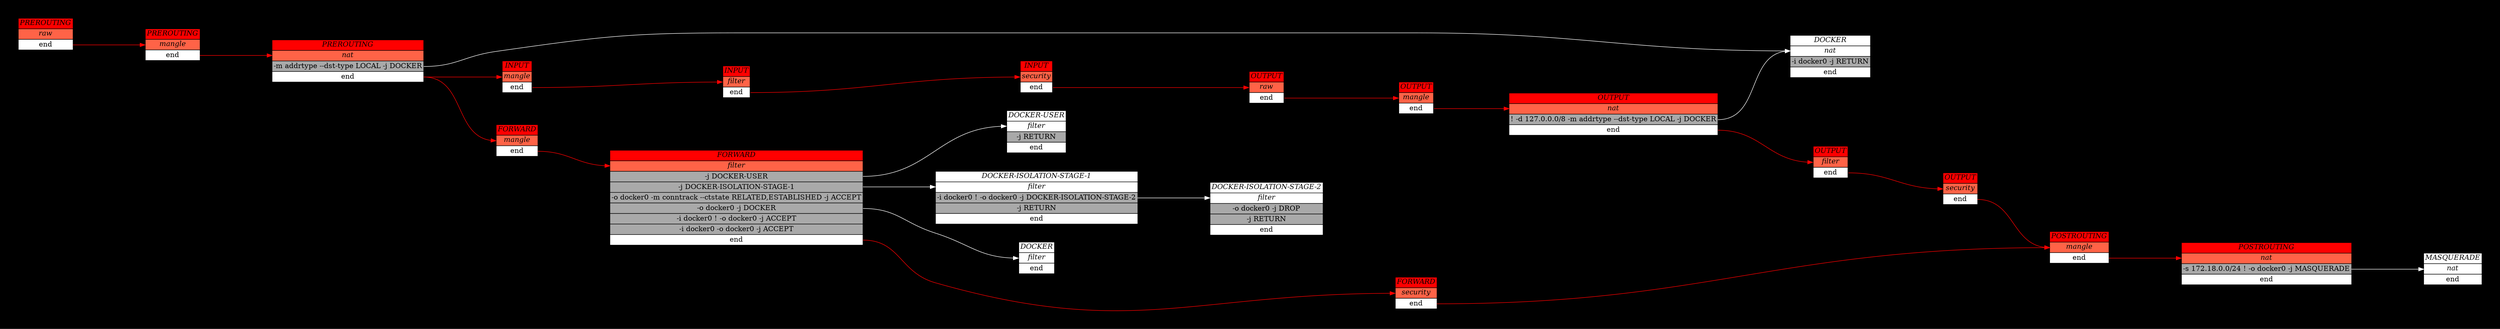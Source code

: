 digraph {
    bgcolor="black"
    graph [pad="0.5", nodesep="0.5", ranksep="2"];
    node [shape=plain]
    rankdir=LR;

raw_PREROUTING [label=<<table border="0" cellborder="1" cellspacing="0">
<tr><td bgcolor="red"><i>PREROUTING</i></td></tr>
<tr><td port="begin" bgcolor="tomato"><i>raw</i></td></tr><tr><td port="end" bgcolor="white">end</td></tr></table>>];raw_OUTPUT [label=<<table border="0" cellborder="1" cellspacing="0">
<tr><td bgcolor="red"><i>OUTPUT</i></td></tr>
<tr><td port="begin" bgcolor="tomato"><i>raw</i></td></tr><tr><td port="end" bgcolor="white">end</td></tr></table>>];filter_INPUT [label=<<table border="0" cellborder="1" cellspacing="0">
<tr><td bgcolor="red"><i>INPUT</i></td></tr>
<tr><td port="begin" bgcolor="tomato"><i>filter</i></td></tr><tr><td port="end" bgcolor="white">end</td></tr></table>>];filter_OUTPUT [label=<<table border="0" cellborder="1" cellspacing="0">
<tr><td bgcolor="red"><i>OUTPUT</i></td></tr>
<tr><td port="begin" bgcolor="tomato"><i>filter</i></td></tr><tr><td port="end" bgcolor="white">end</td></tr></table>>];filter_FORWARD [label=<<table border="0" cellborder="1" cellspacing="0">
<tr><td bgcolor="red"><i>FORWARD</i></td></tr>
<tr><td port="begin" bgcolor="tomato"><i>filter</i></td></tr>
<tr><td port="rule_0" bgcolor="darkgrey">-j DOCKER-USER</td></tr>
<tr><td port="rule_1" bgcolor="darkgrey">-j DOCKER-ISOLATION-STAGE-1</td></tr>
<tr><td port="rule_2" bgcolor="darkgrey">-o docker0 -m conntrack --ctstate RELATED,ESTABLISHED -j ACCEPT</td></tr>
<tr><td port="rule_3" bgcolor="darkgrey">-o docker0 -j DOCKER</td></tr>
<tr><td port="rule_4" bgcolor="darkgrey">-i docker0 ! -o docker0 -j ACCEPT</td></tr>
<tr><td port="rule_5" bgcolor="darkgrey">-i docker0 -o docker0 -j ACCEPT</td></tr><tr><td port="end" bgcolor="white">end</td></tr></table>>];filter_DOCKERUSER [label=<<table border="0" cellborder="1" cellspacing="0">
<tr><td bgcolor="white"><i>DOCKER-USER</i></td></tr>
<tr><td port="begin" bgcolor="white"><i>filter</i></td></tr>
<tr><td port="rule_0" bgcolor="darkgrey">-j RETURN</td></tr><tr><td port="end" bgcolor="white">end</td></tr></table>>];filter_DOCKERISOLATIONSTAGE1 [label=<<table border="0" cellborder="1" cellspacing="0">
<tr><td bgcolor="white"><i>DOCKER-ISOLATION-STAGE-1</i></td></tr>
<tr><td port="begin" bgcolor="white"><i>filter</i></td></tr>
<tr><td port="rule_0" bgcolor="darkgrey">-i docker0 ! -o docker0 -j DOCKER-ISOLATION-STAGE-2</td></tr>
<tr><td port="rule_1" bgcolor="darkgrey">-j RETURN</td></tr><tr><td port="end" bgcolor="white">end</td></tr></table>>];filter_DOCKER [label=<<table border="0" cellborder="1" cellspacing="0">
<tr><td bgcolor="white"><i>DOCKER</i></td></tr>
<tr><td port="begin" bgcolor="white"><i>filter</i></td></tr><tr><td port="end" bgcolor="white">end</td></tr></table>>];filter_DOCKERISOLATIONSTAGE2 [label=<<table border="0" cellborder="1" cellspacing="0">
<tr><td bgcolor="white"><i>DOCKER-ISOLATION-STAGE-2</i></td></tr>
<tr><td port="begin" bgcolor="white"><i>filter</i></td></tr>
<tr><td port="rule_0" bgcolor="darkgrey">-o docker0 -j DROP</td></tr>
<tr><td port="rule_1" bgcolor="darkgrey">-j RETURN</td></tr><tr><td port="end" bgcolor="white">end</td></tr></table>>];nat_PREROUTING [label=<<table border="0" cellborder="1" cellspacing="0">
<tr><td bgcolor="red"><i>PREROUTING</i></td></tr>
<tr><td port="begin" bgcolor="tomato"><i>nat</i></td></tr>
<tr><td port="rule_0" bgcolor="darkgrey">-m addrtype --dst-type LOCAL -j DOCKER</td></tr><tr><td port="end" bgcolor="white">end</td></tr></table>>];nat_OUTPUT [label=<<table border="0" cellborder="1" cellspacing="0">
<tr><td bgcolor="red"><i>OUTPUT</i></td></tr>
<tr><td port="begin" bgcolor="tomato"><i>nat</i></td></tr>
<tr><td port="rule_0" bgcolor="darkgrey">! -d 127.0.0.0/8 -m addrtype --dst-type LOCAL -j DOCKER</td></tr><tr><td port="end" bgcolor="white">end</td></tr></table>>];nat_POSTROUTING [label=<<table border="0" cellborder="1" cellspacing="0">
<tr><td bgcolor="red"><i>POSTROUTING</i></td></tr>
<tr><td port="begin" bgcolor="tomato"><i>nat</i></td></tr>
<tr><td port="rule_0" bgcolor="darkgrey">-s 172.18.0.0/24 ! -o docker0 -j MASQUERADE</td></tr><tr><td port="end" bgcolor="white">end</td></tr></table>>];nat_DOCKER [label=<<table border="0" cellborder="1" cellspacing="0">
<tr><td bgcolor="white"><i>DOCKER</i></td></tr>
<tr><td port="begin" bgcolor="white"><i>nat</i></td></tr>
<tr><td port="rule_0" bgcolor="darkgrey">-i docker0 -j RETURN</td></tr><tr><td port="end" bgcolor="white">end</td></tr></table>>];nat_MASQUERADE [label=<<table border="0" cellborder="1" cellspacing="0">
<tr><td bgcolor="white"><i>MASQUERADE</i></td></tr>
<tr><td port="begin" bgcolor="white"><i>nat</i></td></tr><tr><td port="end" bgcolor="white">end</td></tr></table>>];mangle_PREROUTING [label=<<table border="0" cellborder="1" cellspacing="0">
<tr><td bgcolor="red"><i>PREROUTING</i></td></tr>
<tr><td port="begin" bgcolor="tomato"><i>mangle</i></td></tr><tr><td port="end" bgcolor="white">end</td></tr></table>>];mangle_INPUT [label=<<table border="0" cellborder="1" cellspacing="0">
<tr><td bgcolor="red"><i>INPUT</i></td></tr>
<tr><td port="begin" bgcolor="tomato"><i>mangle</i></td></tr><tr><td port="end" bgcolor="white">end</td></tr></table>>];mangle_OUTPUT [label=<<table border="0" cellborder="1" cellspacing="0">
<tr><td bgcolor="red"><i>OUTPUT</i></td></tr>
<tr><td port="begin" bgcolor="tomato"><i>mangle</i></td></tr><tr><td port="end" bgcolor="white">end</td></tr></table>>];mangle_FORWARD [label=<<table border="0" cellborder="1" cellspacing="0">
<tr><td bgcolor="red"><i>FORWARD</i></td></tr>
<tr><td port="begin" bgcolor="tomato"><i>mangle</i></td></tr><tr><td port="end" bgcolor="white">end</td></tr></table>>];mangle_POSTROUTING [label=<<table border="0" cellborder="1" cellspacing="0">
<tr><td bgcolor="red"><i>POSTROUTING</i></td></tr>
<tr><td port="begin" bgcolor="tomato"><i>mangle</i></td></tr><tr><td port="end" bgcolor="white">end</td></tr></table>>];security_INPUT [label=<<table border="0" cellborder="1" cellspacing="0">
<tr><td bgcolor="red"><i>INPUT</i></td></tr>
<tr><td port="begin" bgcolor="tomato"><i>security</i></td></tr><tr><td port="end" bgcolor="white">end</td></tr></table>>];security_OUTPUT [label=<<table border="0" cellborder="1" cellspacing="0">
<tr><td bgcolor="red"><i>OUTPUT</i></td></tr>
<tr><td port="begin" bgcolor="tomato"><i>security</i></td></tr><tr><td port="end" bgcolor="white">end</td></tr></table>>];security_FORWARD [label=<<table border="0" cellborder="1" cellspacing="0">
<tr><td bgcolor="red"><i>FORWARD</i></td></tr>
<tr><td port="begin" bgcolor="tomato"><i>security</i></td></tr><tr><td port="end" bgcolor="white">end</td></tr></table>>];filter_FORWARD:rule_0 -> filter_DOCKERUSER:begin [color="white"]
filter_FORWARD:rule_1 -> filter_DOCKERISOLATIONSTAGE1:begin [color="white"]
filter_FORWARD:rule_3 -> filter_DOCKER:begin [color="white"]
filter_DOCKERISOLATIONSTAGE1:rule_0 -> filter_DOCKERISOLATIONSTAGE2:begin [color="white"]
nat_PREROUTING:rule_0 -> nat_DOCKER:begin [color="white"]
nat_OUTPUT:rule_0 -> nat_DOCKER:begin [color="white"]
nat_POSTROUTING:rule_0 -> nat_MASQUERADE:begin [color="white"]
raw_PREROUTING:end -> mangle_PREROUTING:begin [color="red"]
mangle_PREROUTING:end -> nat_PREROUTING:begin [color="red"]
nat_PREROUTING:end -> mangle_INPUT:begin [color="red"]
mangle_INPUT:end -> filter_INPUT:begin [color="red"]
filter_INPUT:end -> security_INPUT:begin [color="red"]
security_INPUT:end -> raw_OUTPUT:begin [color="red"]
raw_OUTPUT:end -> mangle_OUTPUT:begin [color="red"]
mangle_OUTPUT:end -> nat_OUTPUT:begin [color="red"]
nat_OUTPUT:end -> filter_OUTPUT:begin [color="red"]
filter_OUTPUT:end -> security_OUTPUT:begin [color="red"]
security_OUTPUT:end -> mangle_POSTROUTING:begin [color="red"]
mangle_POSTROUTING:end -> nat_POSTROUTING:begin [color="red"]
nat_PREROUTING:end -> mangle_FORWARD:begin [color="red"]
mangle_FORWARD:end -> filter_FORWARD:begin [color="red"]
filter_FORWARD:end -> security_FORWARD:begin [color="red"]
security_FORWARD:end -> mangle_POSTROUTING:begin [color="red"]

}

